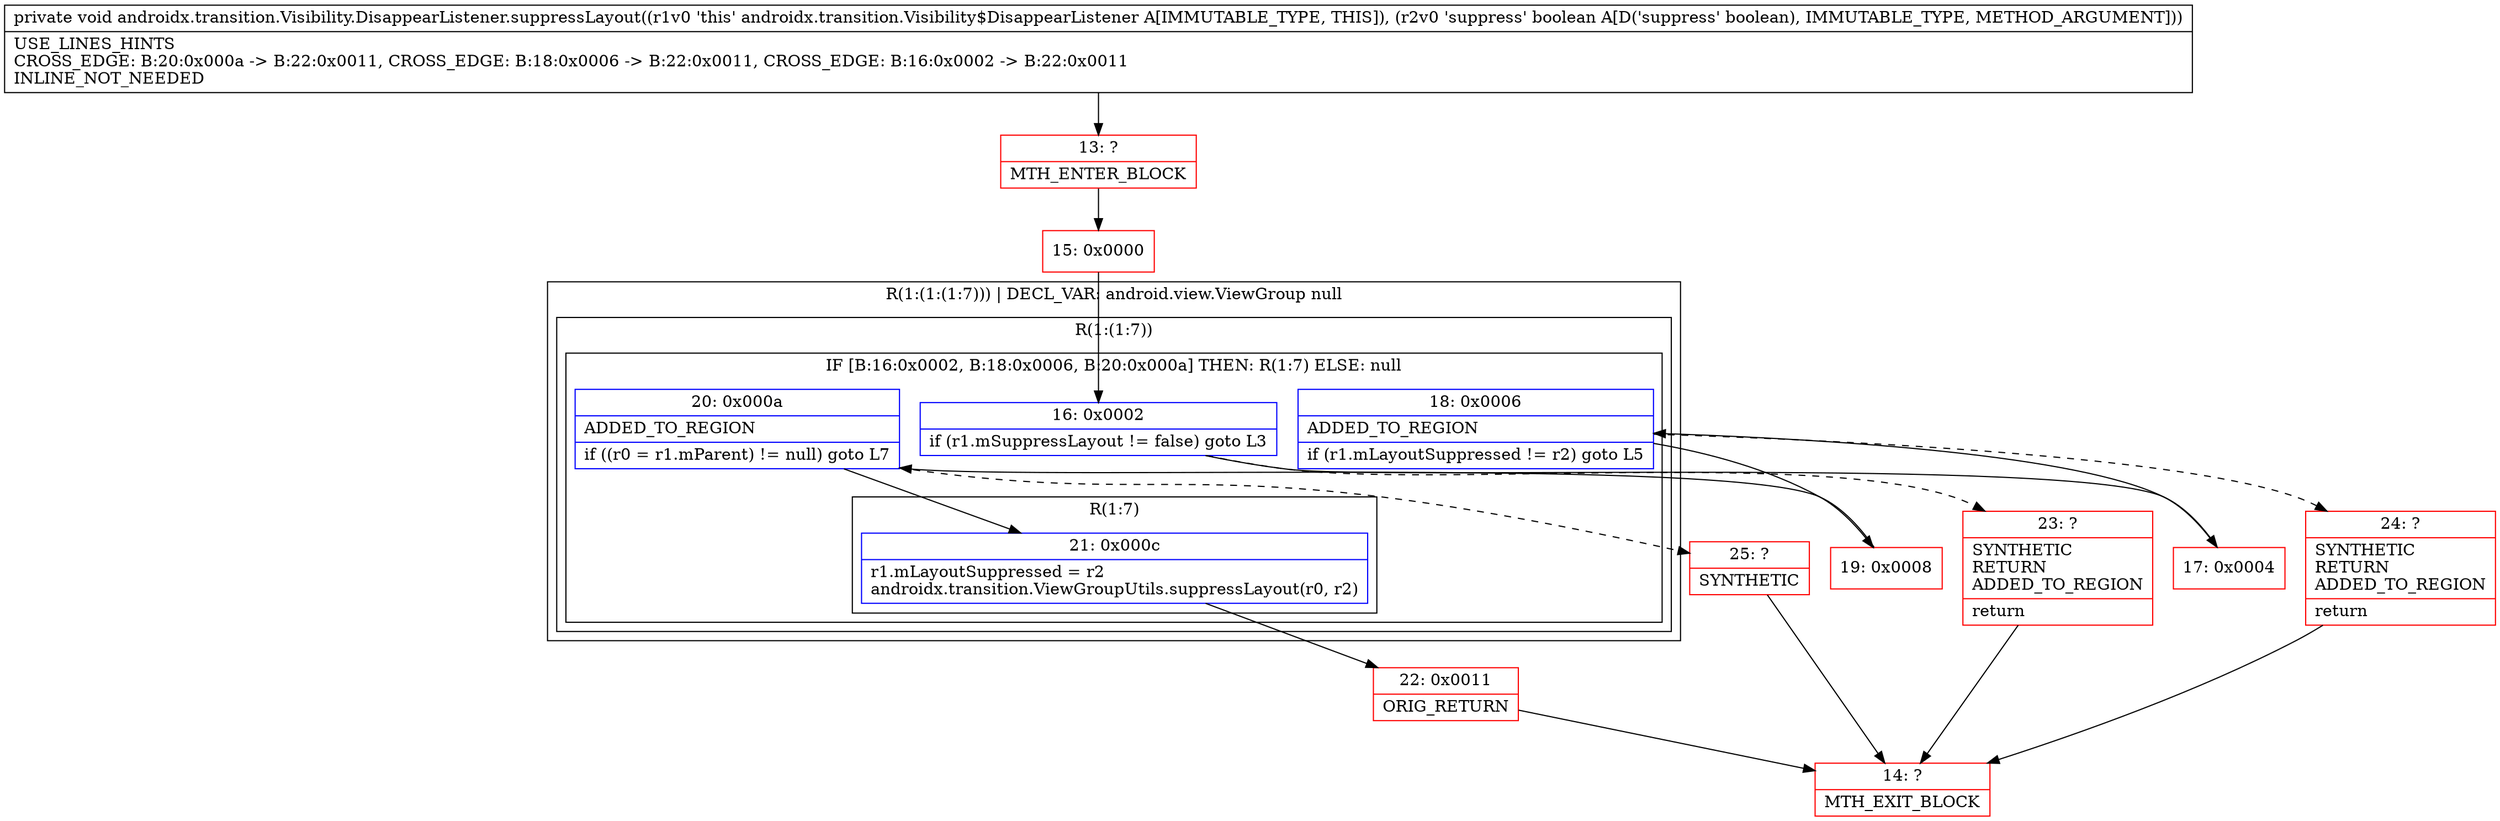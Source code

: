 digraph "CFG forandroidx.transition.Visibility.DisappearListener.suppressLayout(Z)V" {
subgraph cluster_Region_618116814 {
label = "R(1:(1:(1:7))) | DECL_VAR: android.view.ViewGroup null\l";
node [shape=record,color=blue];
subgraph cluster_Region_1442889355 {
label = "R(1:(1:7))";
node [shape=record,color=blue];
subgraph cluster_IfRegion_1234436369 {
label = "IF [B:16:0x0002, B:18:0x0006, B:20:0x000a] THEN: R(1:7) ELSE: null";
node [shape=record,color=blue];
Node_16 [shape=record,label="{16\:\ 0x0002|if (r1.mSuppressLayout != false) goto L3\l}"];
Node_18 [shape=record,label="{18\:\ 0x0006|ADDED_TO_REGION\l|if (r1.mLayoutSuppressed != r2) goto L5\l}"];
Node_20 [shape=record,label="{20\:\ 0x000a|ADDED_TO_REGION\l|if ((r0 = r1.mParent) != null) goto L7\l}"];
subgraph cluster_Region_1101351058 {
label = "R(1:7)";
node [shape=record,color=blue];
Node_21 [shape=record,label="{21\:\ 0x000c|r1.mLayoutSuppressed = r2\landroidx.transition.ViewGroupUtils.suppressLayout(r0, r2)\l}"];
}
}
}
}
Node_13 [shape=record,color=red,label="{13\:\ ?|MTH_ENTER_BLOCK\l}"];
Node_15 [shape=record,color=red,label="{15\:\ 0x0000}"];
Node_17 [shape=record,color=red,label="{17\:\ 0x0004}"];
Node_19 [shape=record,color=red,label="{19\:\ 0x0008}"];
Node_22 [shape=record,color=red,label="{22\:\ 0x0011|ORIG_RETURN\l}"];
Node_14 [shape=record,color=red,label="{14\:\ ?|MTH_EXIT_BLOCK\l}"];
Node_25 [shape=record,color=red,label="{25\:\ ?|SYNTHETIC\l}"];
Node_24 [shape=record,color=red,label="{24\:\ ?|SYNTHETIC\lRETURN\lADDED_TO_REGION\l|return\l}"];
Node_23 [shape=record,color=red,label="{23\:\ ?|SYNTHETIC\lRETURN\lADDED_TO_REGION\l|return\l}"];
MethodNode[shape=record,label="{private void androidx.transition.Visibility.DisappearListener.suppressLayout((r1v0 'this' androidx.transition.Visibility$DisappearListener A[IMMUTABLE_TYPE, THIS]), (r2v0 'suppress' boolean A[D('suppress' boolean), IMMUTABLE_TYPE, METHOD_ARGUMENT]))  | USE_LINES_HINTS\lCROSS_EDGE: B:20:0x000a \-\> B:22:0x0011, CROSS_EDGE: B:18:0x0006 \-\> B:22:0x0011, CROSS_EDGE: B:16:0x0002 \-\> B:22:0x0011\lINLINE_NOT_NEEDED\l}"];
MethodNode -> Node_13;Node_16 -> Node_17;
Node_16 -> Node_23[style=dashed];
Node_18 -> Node_19;
Node_18 -> Node_24[style=dashed];
Node_20 -> Node_21;
Node_20 -> Node_25[style=dashed];
Node_21 -> Node_22;
Node_13 -> Node_15;
Node_15 -> Node_16;
Node_17 -> Node_18;
Node_19 -> Node_20;
Node_22 -> Node_14;
Node_25 -> Node_14;
Node_24 -> Node_14;
Node_23 -> Node_14;
}

